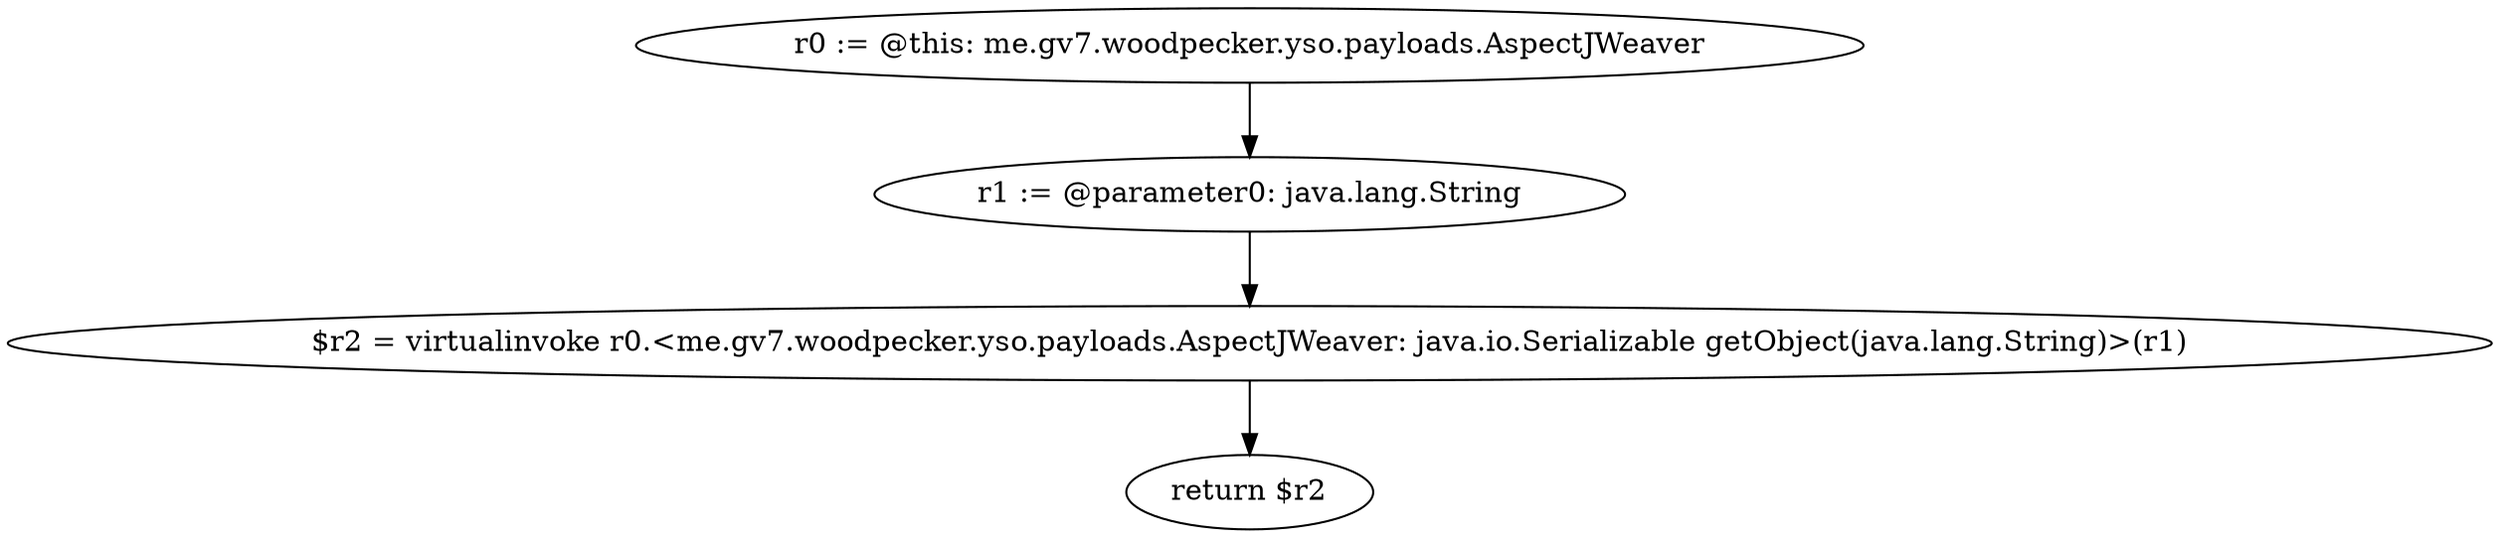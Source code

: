 digraph "unitGraph" {
    "r0 := @this: me.gv7.woodpecker.yso.payloads.AspectJWeaver"
    "r1 := @parameter0: java.lang.String"
    "$r2 = virtualinvoke r0.<me.gv7.woodpecker.yso.payloads.AspectJWeaver: java.io.Serializable getObject(java.lang.String)>(r1)"
    "return $r2"
    "r0 := @this: me.gv7.woodpecker.yso.payloads.AspectJWeaver"->"r1 := @parameter0: java.lang.String";
    "r1 := @parameter0: java.lang.String"->"$r2 = virtualinvoke r0.<me.gv7.woodpecker.yso.payloads.AspectJWeaver: java.io.Serializable getObject(java.lang.String)>(r1)";
    "$r2 = virtualinvoke r0.<me.gv7.woodpecker.yso.payloads.AspectJWeaver: java.io.Serializable getObject(java.lang.String)>(r1)"->"return $r2";
}
